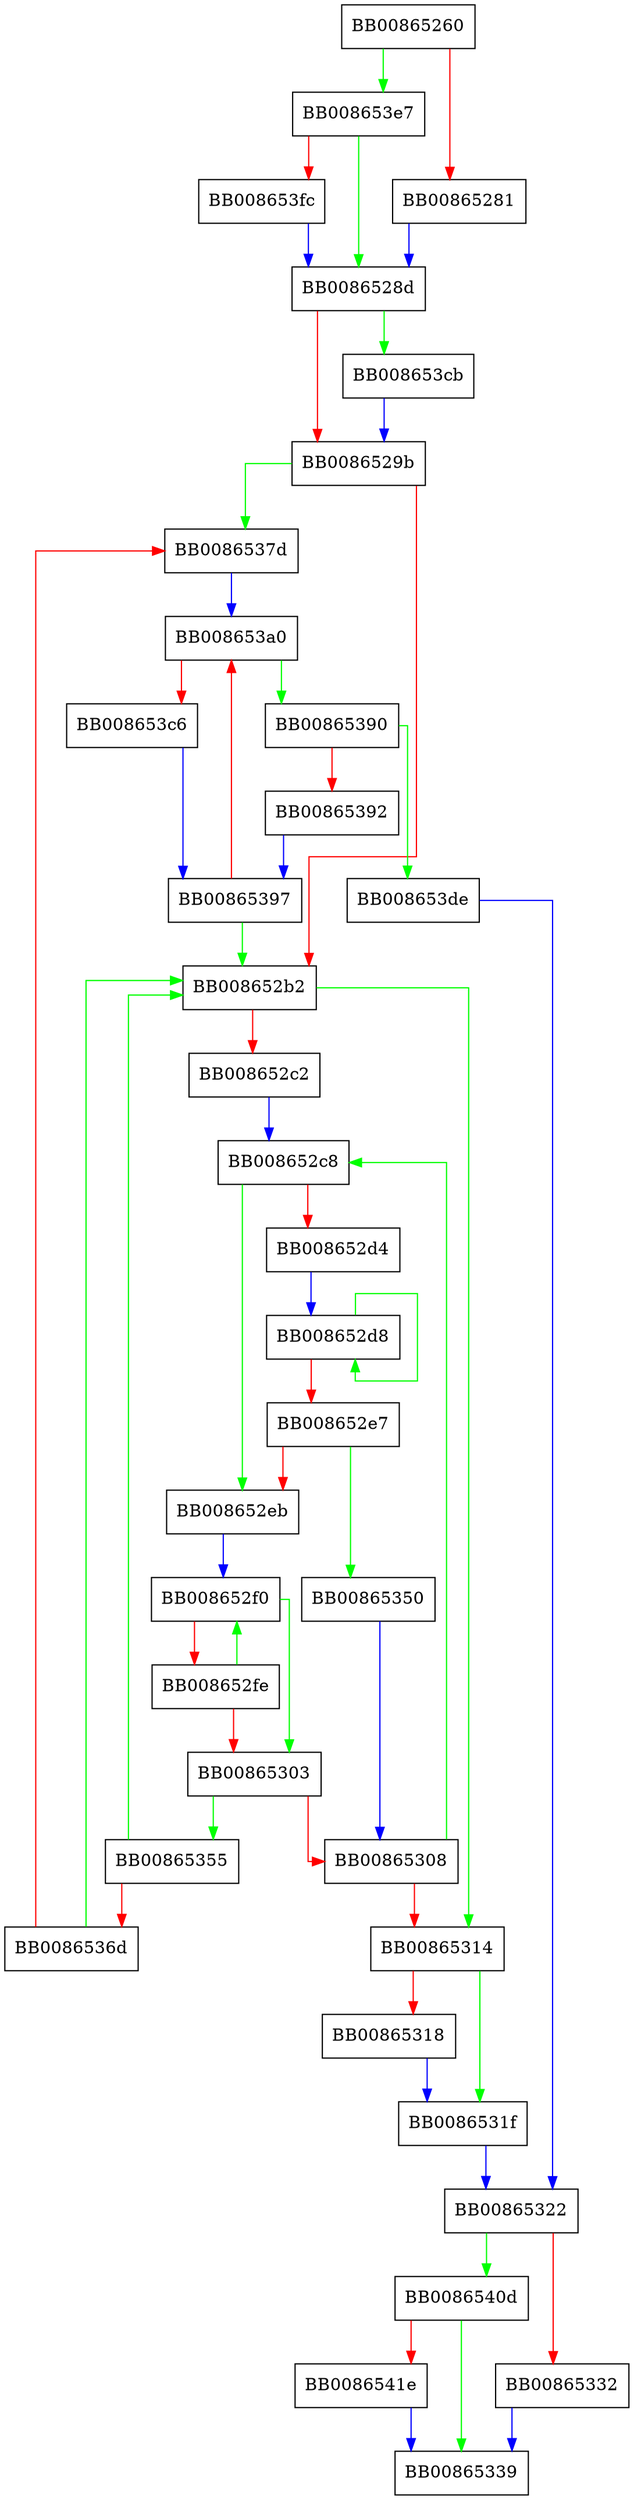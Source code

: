 digraph _nl_expand_alias {
  node [shape="box"];
  graph [splines=ortho];
  BB00865260 -> BB008653e7 [color="green"];
  BB00865260 -> BB00865281 [color="red"];
  BB00865281 -> BB0086528d [color="blue"];
  BB0086528d -> BB008653cb [color="green"];
  BB0086528d -> BB0086529b [color="red"];
  BB0086529b -> BB0086537d [color="green"];
  BB0086529b -> BB008652b2 [color="red"];
  BB008652b2 -> BB00865314 [color="green"];
  BB008652b2 -> BB008652c2 [color="red"];
  BB008652c2 -> BB008652c8 [color="blue"];
  BB008652c8 -> BB008652eb [color="green"];
  BB008652c8 -> BB008652d4 [color="red"];
  BB008652d4 -> BB008652d8 [color="blue"];
  BB008652d8 -> BB008652d8 [color="green"];
  BB008652d8 -> BB008652e7 [color="red"];
  BB008652e7 -> BB00865350 [color="green"];
  BB008652e7 -> BB008652eb [color="red"];
  BB008652eb -> BB008652f0 [color="blue"];
  BB008652f0 -> BB00865303 [color="green"];
  BB008652f0 -> BB008652fe [color="red"];
  BB008652fe -> BB008652f0 [color="green"];
  BB008652fe -> BB00865303 [color="red"];
  BB00865303 -> BB00865355 [color="green"];
  BB00865303 -> BB00865308 [color="red"];
  BB00865308 -> BB008652c8 [color="green"];
  BB00865308 -> BB00865314 [color="red"];
  BB00865314 -> BB0086531f [color="green"];
  BB00865314 -> BB00865318 [color="red"];
  BB00865318 -> BB0086531f [color="blue"];
  BB0086531f -> BB00865322 [color="blue"];
  BB00865322 -> BB0086540d [color="green"];
  BB00865322 -> BB00865332 [color="red"];
  BB00865332 -> BB00865339 [color="blue"];
  BB00865350 -> BB00865308 [color="blue"];
  BB00865355 -> BB008652b2 [color="green"];
  BB00865355 -> BB0086536d [color="red"];
  BB0086536d -> BB008652b2 [color="green"];
  BB0086536d -> BB0086537d [color="red"];
  BB0086537d -> BB008653a0 [color="blue"];
  BB00865390 -> BB008653de [color="green"];
  BB00865390 -> BB00865392 [color="red"];
  BB00865392 -> BB00865397 [color="blue"];
  BB00865397 -> BB008652b2 [color="green"];
  BB00865397 -> BB008653a0 [color="red"];
  BB008653a0 -> BB00865390 [color="green"];
  BB008653a0 -> BB008653c6 [color="red"];
  BB008653c6 -> BB00865397 [color="blue"];
  BB008653cb -> BB0086529b [color="blue"];
  BB008653de -> BB00865322 [color="blue"];
  BB008653e7 -> BB0086528d [color="green"];
  BB008653e7 -> BB008653fc [color="red"];
  BB008653fc -> BB0086528d [color="blue"];
  BB0086540d -> BB00865339 [color="green"];
  BB0086540d -> BB0086541e [color="red"];
  BB0086541e -> BB00865339 [color="blue"];
}